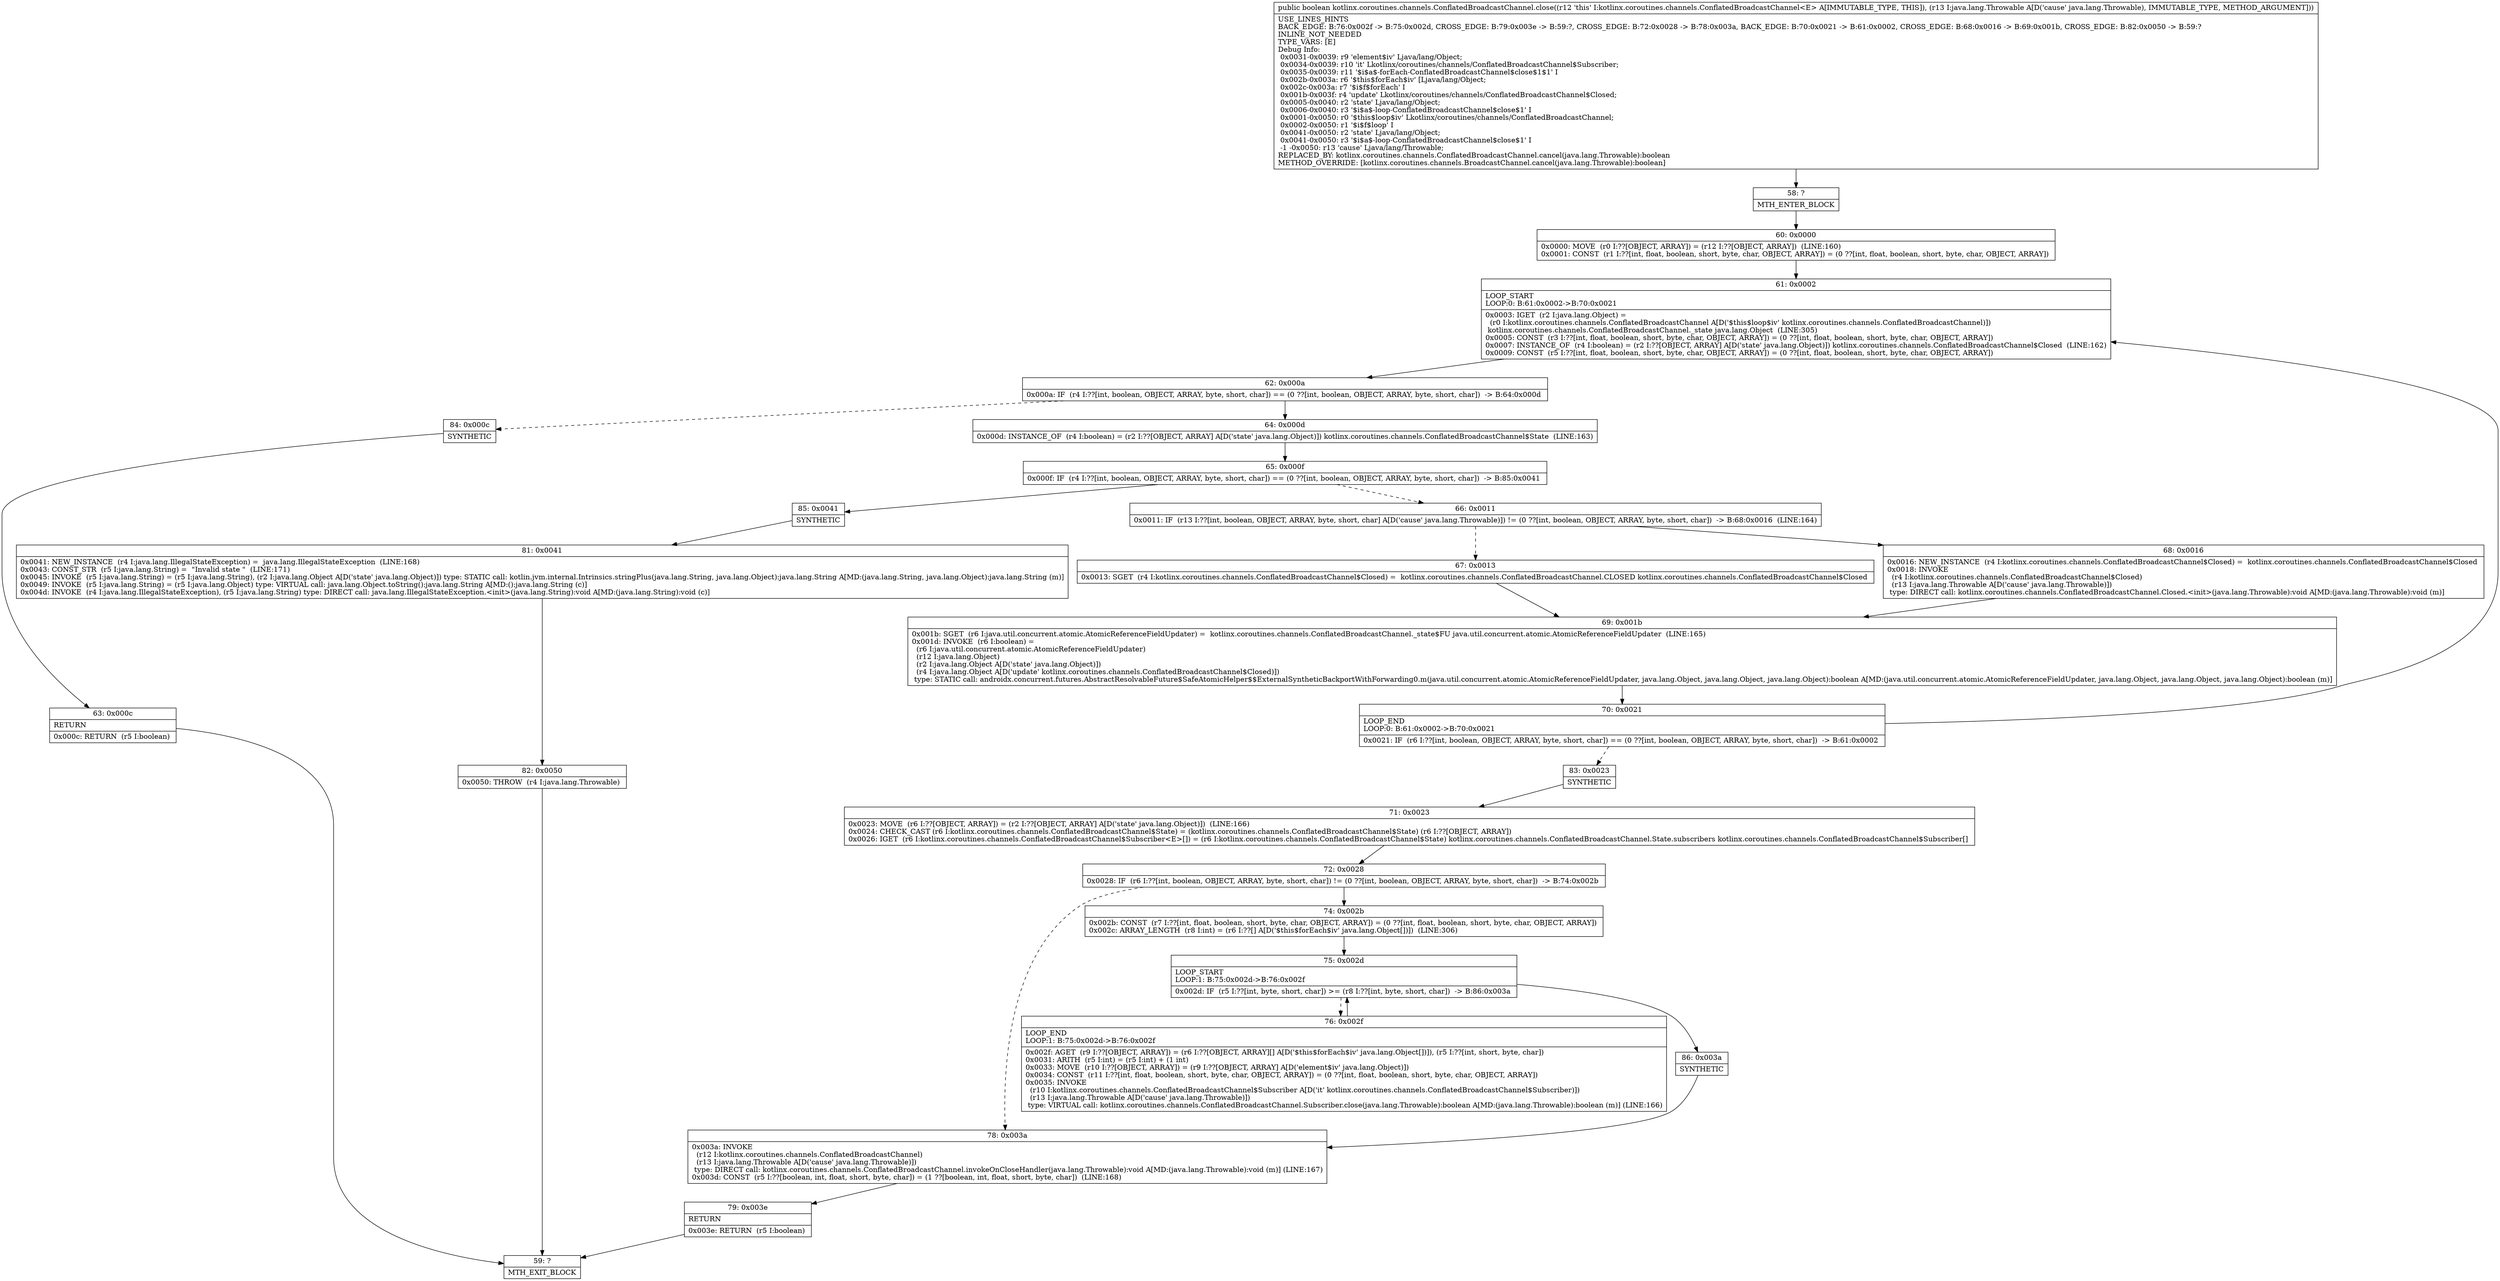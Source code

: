 digraph "CFG forkotlinx.coroutines.channels.ConflatedBroadcastChannel.close(Ljava\/lang\/Throwable;)Z" {
Node_58 [shape=record,label="{58\:\ ?|MTH_ENTER_BLOCK\l}"];
Node_60 [shape=record,label="{60\:\ 0x0000|0x0000: MOVE  (r0 I:??[OBJECT, ARRAY]) = (r12 I:??[OBJECT, ARRAY])  (LINE:160)\l0x0001: CONST  (r1 I:??[int, float, boolean, short, byte, char, OBJECT, ARRAY]) = (0 ??[int, float, boolean, short, byte, char, OBJECT, ARRAY]) \l}"];
Node_61 [shape=record,label="{61\:\ 0x0002|LOOP_START\lLOOP:0: B:61:0x0002\-\>B:70:0x0021\l|0x0003: IGET  (r2 I:java.lang.Object) = \l  (r0 I:kotlinx.coroutines.channels.ConflatedBroadcastChannel A[D('$this$loop$iv' kotlinx.coroutines.channels.ConflatedBroadcastChannel)])\l kotlinx.coroutines.channels.ConflatedBroadcastChannel._state java.lang.Object  (LINE:305)\l0x0005: CONST  (r3 I:??[int, float, boolean, short, byte, char, OBJECT, ARRAY]) = (0 ??[int, float, boolean, short, byte, char, OBJECT, ARRAY]) \l0x0007: INSTANCE_OF  (r4 I:boolean) = (r2 I:??[OBJECT, ARRAY] A[D('state' java.lang.Object)]) kotlinx.coroutines.channels.ConflatedBroadcastChannel$Closed  (LINE:162)\l0x0009: CONST  (r5 I:??[int, float, boolean, short, byte, char, OBJECT, ARRAY]) = (0 ??[int, float, boolean, short, byte, char, OBJECT, ARRAY]) \l}"];
Node_62 [shape=record,label="{62\:\ 0x000a|0x000a: IF  (r4 I:??[int, boolean, OBJECT, ARRAY, byte, short, char]) == (0 ??[int, boolean, OBJECT, ARRAY, byte, short, char])  \-\> B:64:0x000d \l}"];
Node_64 [shape=record,label="{64\:\ 0x000d|0x000d: INSTANCE_OF  (r4 I:boolean) = (r2 I:??[OBJECT, ARRAY] A[D('state' java.lang.Object)]) kotlinx.coroutines.channels.ConflatedBroadcastChannel$State  (LINE:163)\l}"];
Node_65 [shape=record,label="{65\:\ 0x000f|0x000f: IF  (r4 I:??[int, boolean, OBJECT, ARRAY, byte, short, char]) == (0 ??[int, boolean, OBJECT, ARRAY, byte, short, char])  \-\> B:85:0x0041 \l}"];
Node_66 [shape=record,label="{66\:\ 0x0011|0x0011: IF  (r13 I:??[int, boolean, OBJECT, ARRAY, byte, short, char] A[D('cause' java.lang.Throwable)]) != (0 ??[int, boolean, OBJECT, ARRAY, byte, short, char])  \-\> B:68:0x0016  (LINE:164)\l}"];
Node_67 [shape=record,label="{67\:\ 0x0013|0x0013: SGET  (r4 I:kotlinx.coroutines.channels.ConflatedBroadcastChannel$Closed) =  kotlinx.coroutines.channels.ConflatedBroadcastChannel.CLOSED kotlinx.coroutines.channels.ConflatedBroadcastChannel$Closed \l}"];
Node_69 [shape=record,label="{69\:\ 0x001b|0x001b: SGET  (r6 I:java.util.concurrent.atomic.AtomicReferenceFieldUpdater) =  kotlinx.coroutines.channels.ConflatedBroadcastChannel._state$FU java.util.concurrent.atomic.AtomicReferenceFieldUpdater  (LINE:165)\l0x001d: INVOKE  (r6 I:boolean) = \l  (r6 I:java.util.concurrent.atomic.AtomicReferenceFieldUpdater)\l  (r12 I:java.lang.Object)\l  (r2 I:java.lang.Object A[D('state' java.lang.Object)])\l  (r4 I:java.lang.Object A[D('update' kotlinx.coroutines.channels.ConflatedBroadcastChannel$Closed)])\l type: STATIC call: androidx.concurrent.futures.AbstractResolvableFuture$SafeAtomicHelper$$ExternalSyntheticBackportWithForwarding0.m(java.util.concurrent.atomic.AtomicReferenceFieldUpdater, java.lang.Object, java.lang.Object, java.lang.Object):boolean A[MD:(java.util.concurrent.atomic.AtomicReferenceFieldUpdater, java.lang.Object, java.lang.Object, java.lang.Object):boolean (m)]\l}"];
Node_70 [shape=record,label="{70\:\ 0x0021|LOOP_END\lLOOP:0: B:61:0x0002\-\>B:70:0x0021\l|0x0021: IF  (r6 I:??[int, boolean, OBJECT, ARRAY, byte, short, char]) == (0 ??[int, boolean, OBJECT, ARRAY, byte, short, char])  \-\> B:61:0x0002 \l}"];
Node_83 [shape=record,label="{83\:\ 0x0023|SYNTHETIC\l}"];
Node_71 [shape=record,label="{71\:\ 0x0023|0x0023: MOVE  (r6 I:??[OBJECT, ARRAY]) = (r2 I:??[OBJECT, ARRAY] A[D('state' java.lang.Object)])  (LINE:166)\l0x0024: CHECK_CAST (r6 I:kotlinx.coroutines.channels.ConflatedBroadcastChannel$State) = (kotlinx.coroutines.channels.ConflatedBroadcastChannel$State) (r6 I:??[OBJECT, ARRAY]) \l0x0026: IGET  (r6 I:kotlinx.coroutines.channels.ConflatedBroadcastChannel$Subscriber\<E\>[]) = (r6 I:kotlinx.coroutines.channels.ConflatedBroadcastChannel$State) kotlinx.coroutines.channels.ConflatedBroadcastChannel.State.subscribers kotlinx.coroutines.channels.ConflatedBroadcastChannel$Subscriber[] \l}"];
Node_72 [shape=record,label="{72\:\ 0x0028|0x0028: IF  (r6 I:??[int, boolean, OBJECT, ARRAY, byte, short, char]) != (0 ??[int, boolean, OBJECT, ARRAY, byte, short, char])  \-\> B:74:0x002b \l}"];
Node_74 [shape=record,label="{74\:\ 0x002b|0x002b: CONST  (r7 I:??[int, float, boolean, short, byte, char, OBJECT, ARRAY]) = (0 ??[int, float, boolean, short, byte, char, OBJECT, ARRAY]) \l0x002c: ARRAY_LENGTH  (r8 I:int) = (r6 I:??[] A[D('$this$forEach$iv' java.lang.Object[])])  (LINE:306)\l}"];
Node_75 [shape=record,label="{75\:\ 0x002d|LOOP_START\lLOOP:1: B:75:0x002d\-\>B:76:0x002f\l|0x002d: IF  (r5 I:??[int, byte, short, char]) \>= (r8 I:??[int, byte, short, char])  \-\> B:86:0x003a \l}"];
Node_76 [shape=record,label="{76\:\ 0x002f|LOOP_END\lLOOP:1: B:75:0x002d\-\>B:76:0x002f\l|0x002f: AGET  (r9 I:??[OBJECT, ARRAY]) = (r6 I:??[OBJECT, ARRAY][] A[D('$this$forEach$iv' java.lang.Object[])]), (r5 I:??[int, short, byte, char]) \l0x0031: ARITH  (r5 I:int) = (r5 I:int) + (1 int) \l0x0033: MOVE  (r10 I:??[OBJECT, ARRAY]) = (r9 I:??[OBJECT, ARRAY] A[D('element$iv' java.lang.Object)]) \l0x0034: CONST  (r11 I:??[int, float, boolean, short, byte, char, OBJECT, ARRAY]) = (0 ??[int, float, boolean, short, byte, char, OBJECT, ARRAY]) \l0x0035: INVOKE  \l  (r10 I:kotlinx.coroutines.channels.ConflatedBroadcastChannel$Subscriber A[D('it' kotlinx.coroutines.channels.ConflatedBroadcastChannel$Subscriber)])\l  (r13 I:java.lang.Throwable A[D('cause' java.lang.Throwable)])\l type: VIRTUAL call: kotlinx.coroutines.channels.ConflatedBroadcastChannel.Subscriber.close(java.lang.Throwable):boolean A[MD:(java.lang.Throwable):boolean (m)] (LINE:166)\l}"];
Node_86 [shape=record,label="{86\:\ 0x003a|SYNTHETIC\l}"];
Node_78 [shape=record,label="{78\:\ 0x003a|0x003a: INVOKE  \l  (r12 I:kotlinx.coroutines.channels.ConflatedBroadcastChannel)\l  (r13 I:java.lang.Throwable A[D('cause' java.lang.Throwable)])\l type: DIRECT call: kotlinx.coroutines.channels.ConflatedBroadcastChannel.invokeOnCloseHandler(java.lang.Throwable):void A[MD:(java.lang.Throwable):void (m)] (LINE:167)\l0x003d: CONST  (r5 I:??[boolean, int, float, short, byte, char]) = (1 ??[boolean, int, float, short, byte, char])  (LINE:168)\l}"];
Node_79 [shape=record,label="{79\:\ 0x003e|RETURN\l|0x003e: RETURN  (r5 I:boolean) \l}"];
Node_59 [shape=record,label="{59\:\ ?|MTH_EXIT_BLOCK\l}"];
Node_68 [shape=record,label="{68\:\ 0x0016|0x0016: NEW_INSTANCE  (r4 I:kotlinx.coroutines.channels.ConflatedBroadcastChannel$Closed) =  kotlinx.coroutines.channels.ConflatedBroadcastChannel$Closed \l0x0018: INVOKE  \l  (r4 I:kotlinx.coroutines.channels.ConflatedBroadcastChannel$Closed)\l  (r13 I:java.lang.Throwable A[D('cause' java.lang.Throwable)])\l type: DIRECT call: kotlinx.coroutines.channels.ConflatedBroadcastChannel.Closed.\<init\>(java.lang.Throwable):void A[MD:(java.lang.Throwable):void (m)]\l}"];
Node_85 [shape=record,label="{85\:\ 0x0041|SYNTHETIC\l}"];
Node_81 [shape=record,label="{81\:\ 0x0041|0x0041: NEW_INSTANCE  (r4 I:java.lang.IllegalStateException) =  java.lang.IllegalStateException  (LINE:168)\l0x0043: CONST_STR  (r5 I:java.lang.String) =  \"Invalid state \"  (LINE:171)\l0x0045: INVOKE  (r5 I:java.lang.String) = (r5 I:java.lang.String), (r2 I:java.lang.Object A[D('state' java.lang.Object)]) type: STATIC call: kotlin.jvm.internal.Intrinsics.stringPlus(java.lang.String, java.lang.Object):java.lang.String A[MD:(java.lang.String, java.lang.Object):java.lang.String (m)]\l0x0049: INVOKE  (r5 I:java.lang.String) = (r5 I:java.lang.Object) type: VIRTUAL call: java.lang.Object.toString():java.lang.String A[MD:():java.lang.String (c)]\l0x004d: INVOKE  (r4 I:java.lang.IllegalStateException), (r5 I:java.lang.String) type: DIRECT call: java.lang.IllegalStateException.\<init\>(java.lang.String):void A[MD:(java.lang.String):void (c)]\l}"];
Node_82 [shape=record,label="{82\:\ 0x0050|0x0050: THROW  (r4 I:java.lang.Throwable) \l}"];
Node_84 [shape=record,label="{84\:\ 0x000c|SYNTHETIC\l}"];
Node_63 [shape=record,label="{63\:\ 0x000c|RETURN\l|0x000c: RETURN  (r5 I:boolean) \l}"];
MethodNode[shape=record,label="{public boolean kotlinx.coroutines.channels.ConflatedBroadcastChannel.close((r12 'this' I:kotlinx.coroutines.channels.ConflatedBroadcastChannel\<E\> A[IMMUTABLE_TYPE, THIS]), (r13 I:java.lang.Throwable A[D('cause' java.lang.Throwable), IMMUTABLE_TYPE, METHOD_ARGUMENT]))  | USE_LINES_HINTS\lBACK_EDGE: B:76:0x002f \-\> B:75:0x002d, CROSS_EDGE: B:79:0x003e \-\> B:59:?, CROSS_EDGE: B:72:0x0028 \-\> B:78:0x003a, BACK_EDGE: B:70:0x0021 \-\> B:61:0x0002, CROSS_EDGE: B:68:0x0016 \-\> B:69:0x001b, CROSS_EDGE: B:82:0x0050 \-\> B:59:?\lINLINE_NOT_NEEDED\lTYPE_VARS: [E]\lDebug Info:\l  0x0031\-0x0039: r9 'element$iv' Ljava\/lang\/Object;\l  0x0034\-0x0039: r10 'it' Lkotlinx\/coroutines\/channels\/ConflatedBroadcastChannel$Subscriber;\l  0x0035\-0x0039: r11 '$i$a$\-forEach\-ConflatedBroadcastChannel$close$1$1' I\l  0x002b\-0x003a: r6 '$this$forEach$iv' [Ljava\/lang\/Object;\l  0x002c\-0x003a: r7 '$i$f$forEach' I\l  0x001b\-0x003f: r4 'update' Lkotlinx\/coroutines\/channels\/ConflatedBroadcastChannel$Closed;\l  0x0005\-0x0040: r2 'state' Ljava\/lang\/Object;\l  0x0006\-0x0040: r3 '$i$a$\-loop\-ConflatedBroadcastChannel$close$1' I\l  0x0001\-0x0050: r0 '$this$loop$iv' Lkotlinx\/coroutines\/channels\/ConflatedBroadcastChannel;\l  0x0002\-0x0050: r1 '$i$f$loop' I\l  0x0041\-0x0050: r2 'state' Ljava\/lang\/Object;\l  0x0041\-0x0050: r3 '$i$a$\-loop\-ConflatedBroadcastChannel$close$1' I\l  \-1 \-0x0050: r13 'cause' Ljava\/lang\/Throwable;\lREPLACED_BY: kotlinx.coroutines.channels.ConflatedBroadcastChannel.cancel(java.lang.Throwable):boolean\lMETHOD_OVERRIDE: [kotlinx.coroutines.channels.BroadcastChannel.cancel(java.lang.Throwable):boolean]\l}"];
MethodNode -> Node_58;Node_58 -> Node_60;
Node_60 -> Node_61;
Node_61 -> Node_62;
Node_62 -> Node_64;
Node_62 -> Node_84[style=dashed];
Node_64 -> Node_65;
Node_65 -> Node_66[style=dashed];
Node_65 -> Node_85;
Node_66 -> Node_67[style=dashed];
Node_66 -> Node_68;
Node_67 -> Node_69;
Node_69 -> Node_70;
Node_70 -> Node_61;
Node_70 -> Node_83[style=dashed];
Node_83 -> Node_71;
Node_71 -> Node_72;
Node_72 -> Node_74;
Node_72 -> Node_78[style=dashed];
Node_74 -> Node_75;
Node_75 -> Node_76[style=dashed];
Node_75 -> Node_86;
Node_76 -> Node_75;
Node_86 -> Node_78;
Node_78 -> Node_79;
Node_79 -> Node_59;
Node_68 -> Node_69;
Node_85 -> Node_81;
Node_81 -> Node_82;
Node_82 -> Node_59;
Node_84 -> Node_63;
Node_63 -> Node_59;
}

